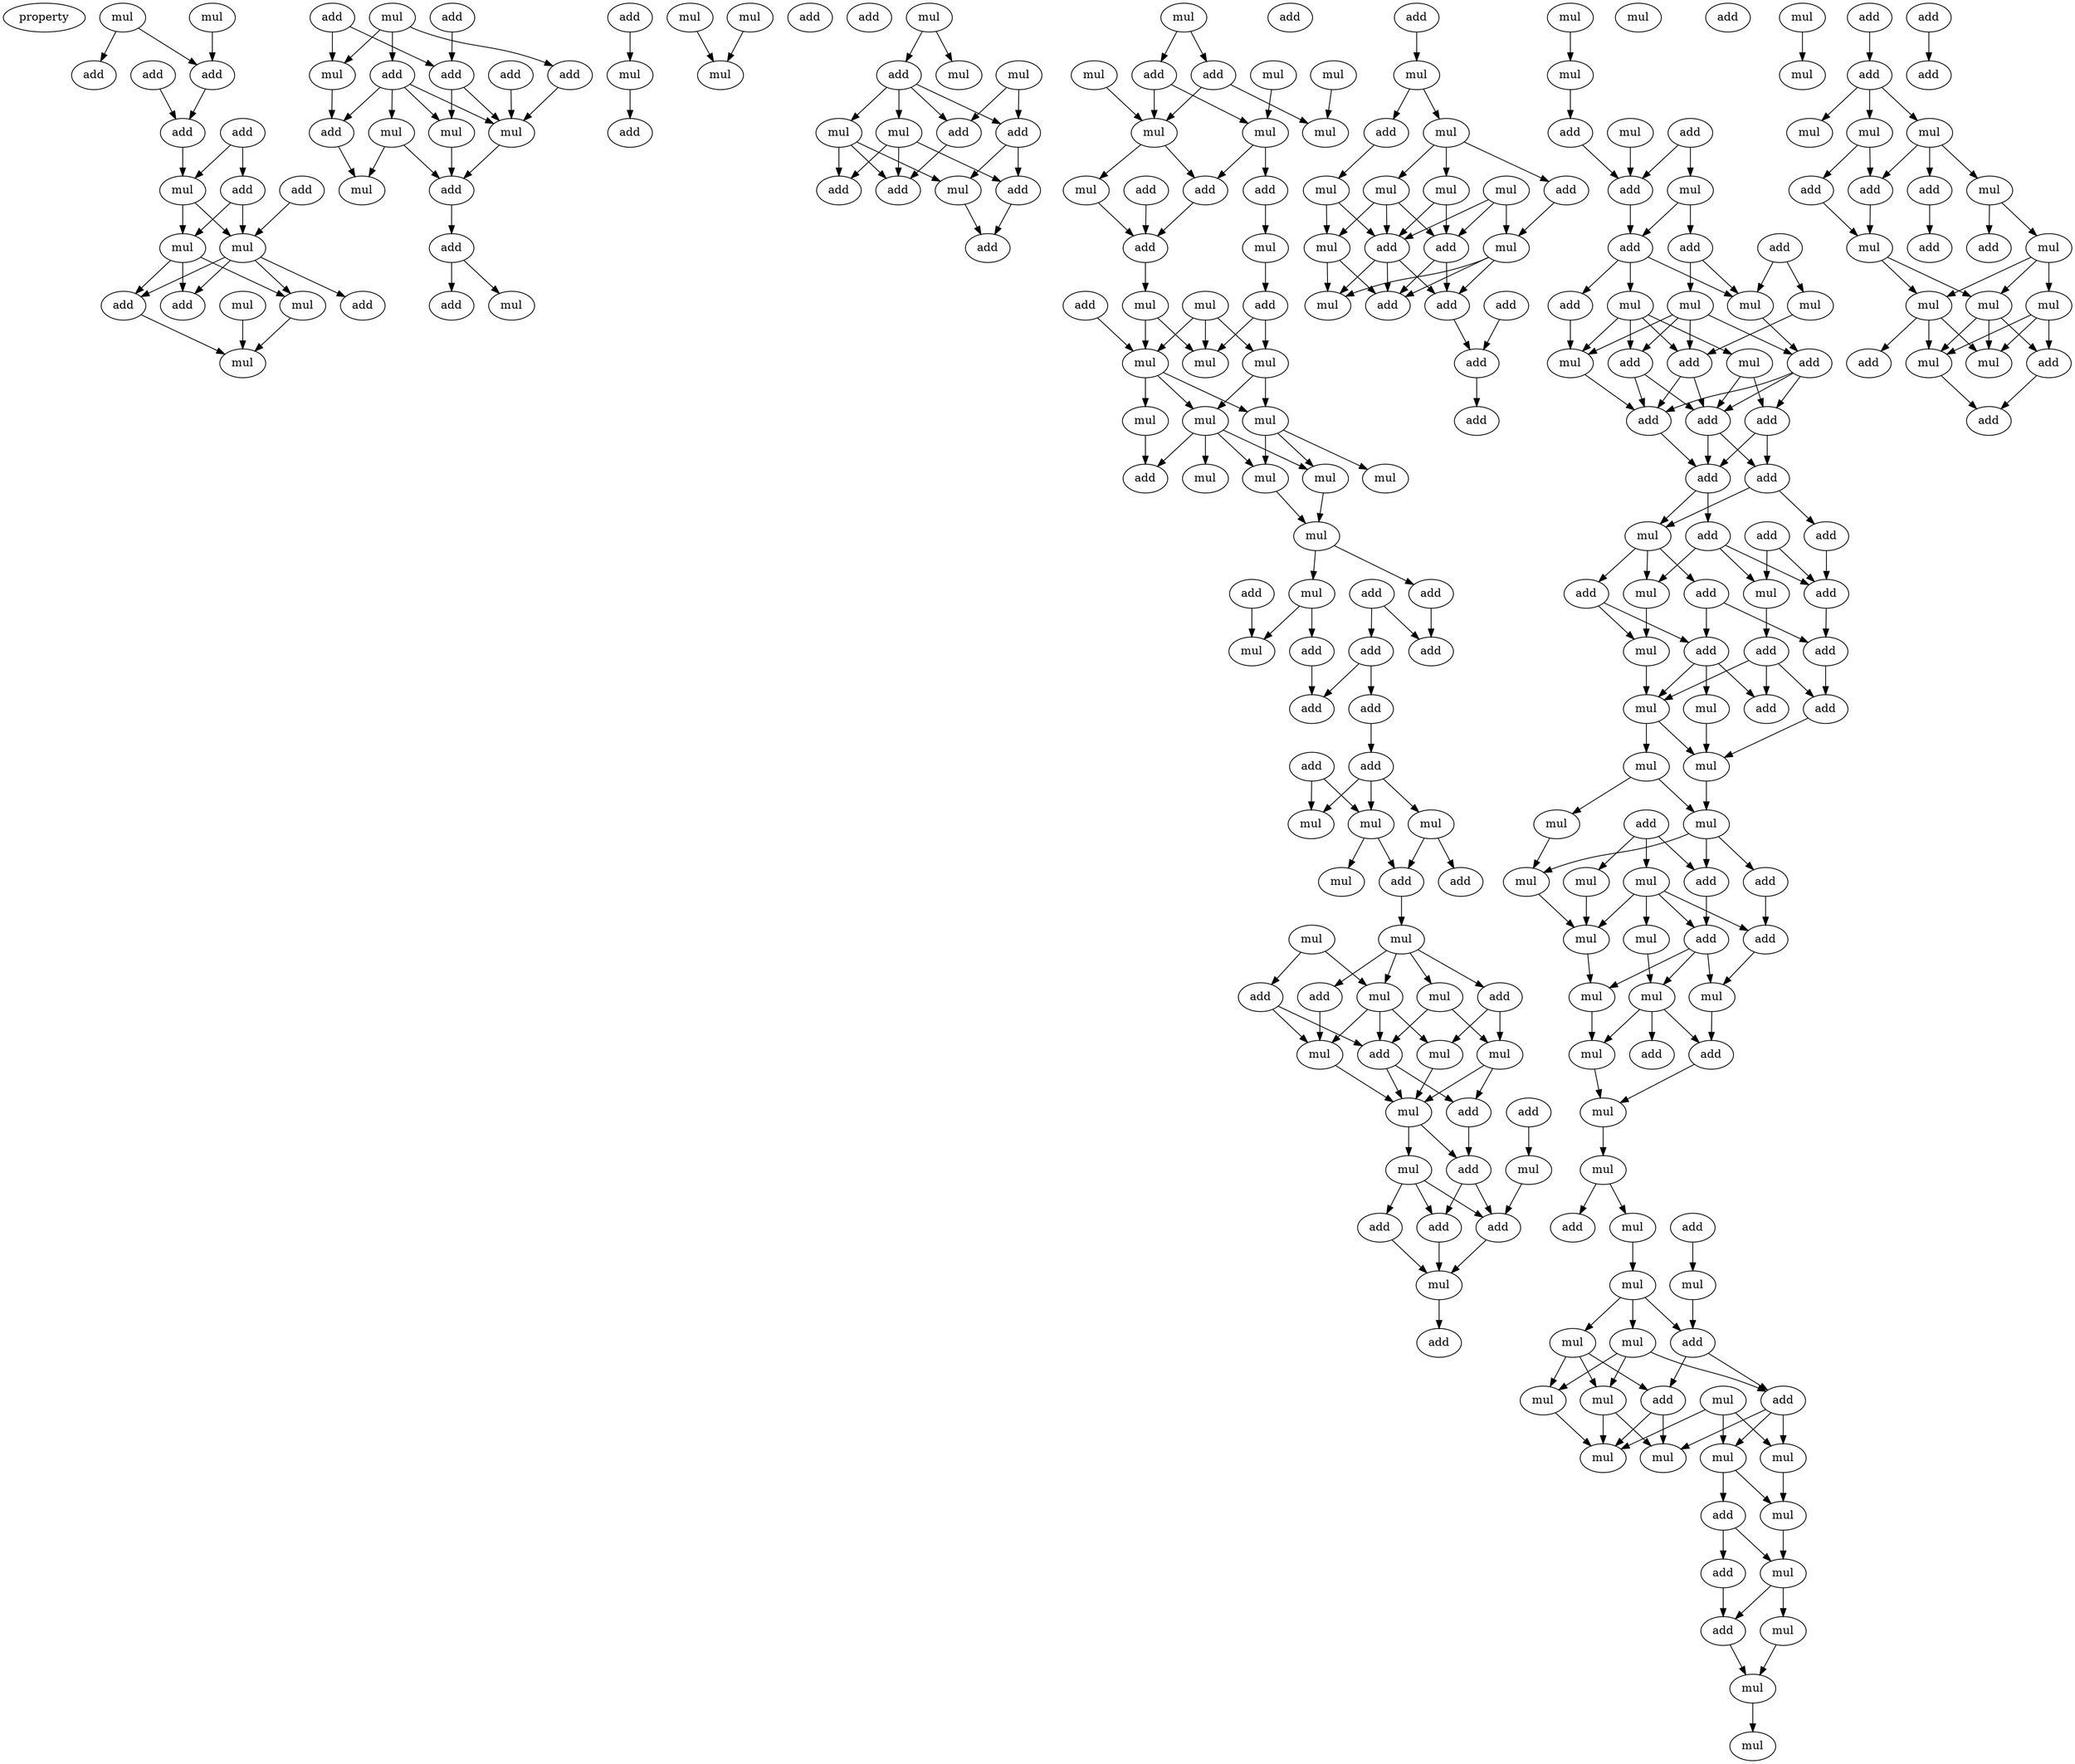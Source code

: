 digraph {
    node [fontcolor=black]
    property [mul=2,lf=1.1]
    0 [ label = mul ];
    1 [ label = mul ];
    2 [ label = add ];
    3 [ label = add ];
    4 [ label = add ];
    5 [ label = add ];
    6 [ label = add ];
    7 [ label = add ];
    8 [ label = add ];
    9 [ label = mul ];
    10 [ label = mul ];
    11 [ label = mul ];
    12 [ label = mul ];
    13 [ label = add ];
    14 [ label = add ];
    15 [ label = mul ];
    16 [ label = add ];
    17 [ label = mul ];
    18 [ label = add ];
    19 [ label = add ];
    20 [ label = mul ];
    21 [ label = mul ];
    22 [ label = add ];
    23 [ label = add ];
    24 [ label = add ];
    25 [ label = add ];
    26 [ label = mul ];
    27 [ label = mul ];
    28 [ label = add ];
    29 [ label = mul ];
    30 [ label = add ];
    31 [ label = mul ];
    32 [ label = add ];
    33 [ label = add ];
    34 [ label = mul ];
    35 [ label = add ];
    36 [ label = mul ];
    37 [ label = mul ];
    38 [ label = add ];
    39 [ label = mul ];
    40 [ label = add ];
    41 [ label = add ];
    42 [ label = mul ];
    43 [ label = mul ];
    44 [ label = mul ];
    45 [ label = add ];
    46 [ label = mul ];
    47 [ label = add ];
    48 [ label = mul ];
    49 [ label = mul ];
    50 [ label = add ];
    51 [ label = add ];
    52 [ label = mul ];
    53 [ label = add ];
    54 [ label = add ];
    55 [ label = add ];
    56 [ label = mul ];
    57 [ label = mul ];
    58 [ label = mul ];
    59 [ label = add ];
    60 [ label = add ];
    61 [ label = mul ];
    62 [ label = mul ];
    63 [ label = mul ];
    64 [ label = mul ];
    65 [ label = add ];
    66 [ label = add ];
    67 [ label = add ];
    68 [ label = mul ];
    69 [ label = add ];
    70 [ label = mul ];
    71 [ label = mul ];
    72 [ label = add ];
    73 [ label = mul ];
    74 [ label = add ];
    75 [ label = mul ];
    76 [ label = mul ];
    77 [ label = mul ];
    78 [ label = mul ];
    79 [ label = mul ];
    80 [ label = mul ];
    81 [ label = mul ];
    82 [ label = add ];
    83 [ label = mul ];
    84 [ label = mul ];
    85 [ label = mul ];
    86 [ label = mul ];
    87 [ label = add ];
    88 [ label = mul ];
    89 [ label = add ];
    90 [ label = add ];
    91 [ label = mul ];
    92 [ label = add ];
    93 [ label = add ];
    94 [ label = add ];
    95 [ label = add ];
    96 [ label = add ];
    97 [ label = add ];
    98 [ label = add ];
    99 [ label = mul ];
    100 [ label = mul ];
    101 [ label = mul ];
    102 [ label = mul ];
    103 [ label = add ];
    104 [ label = add ];
    105 [ label = add ];
    106 [ label = mul ];
    107 [ label = mul ];
    108 [ label = mul ];
    109 [ label = mul ];
    110 [ label = add ];
    111 [ label = add ];
    112 [ label = add ];
    113 [ label = mul ];
    114 [ label = mul ];
    115 [ label = add ];
    116 [ label = mul ];
    117 [ label = mul ];
    118 [ label = add ];
    119 [ label = add ];
    120 [ label = mul ];
    121 [ label = add ];
    122 [ label = mul ];
    123 [ label = add ];
    124 [ label = add ];
    125 [ label = add ];
    126 [ label = mul ];
    127 [ label = add ];
    128 [ label = add ];
    129 [ label = mul ];
    130 [ label = add ];
    131 [ label = mul ];
    132 [ label = add ];
    133 [ label = mul ];
    134 [ label = mul ];
    135 [ label = mul ];
    136 [ label = mul ];
    137 [ label = add ];
    138 [ label = mul ];
    139 [ label = mul ];
    140 [ label = add ];
    141 [ label = mul ];
    142 [ label = add ];
    143 [ label = add ];
    144 [ label = add ];
    145 [ label = add ];
    146 [ label = add ];
    147 [ label = mul ];
    148 [ label = mul ];
    149 [ label = mul ];
    150 [ label = add ];
    151 [ label = add ];
    152 [ label = mul ];
    153 [ label = add ];
    154 [ label = mul ];
    155 [ label = add ];
    156 [ label = add ];
    157 [ label = add ];
    158 [ label = add ];
    159 [ label = add ];
    160 [ label = mul ];
    161 [ label = mul ];
    162 [ label = mul ];
    163 [ label = mul ];
    164 [ label = add ];
    165 [ label = add ];
    166 [ label = add ];
    167 [ label = mul ];
    168 [ label = mul ];
    169 [ label = add ];
    170 [ label = add ];
    171 [ label = add ];
    172 [ label = add ];
    173 [ label = add ];
    174 [ label = add ];
    175 [ label = add ];
    176 [ label = add ];
    177 [ label = mul ];
    178 [ label = add ];
    179 [ label = mul ];
    180 [ label = add ];
    181 [ label = add ];
    182 [ label = mul ];
    183 [ label = add ];
    184 [ label = mul ];
    185 [ label = add ];
    186 [ label = add ];
    187 [ label = mul ];
    188 [ label = add ];
    189 [ label = add ];
    190 [ label = mul ];
    191 [ label = mul ];
    192 [ label = mul ];
    193 [ label = add ];
    194 [ label = mul ];
    195 [ label = mul ];
    196 [ label = add ];
    197 [ label = mul ];
    198 [ label = mul ];
    199 [ label = mul ];
    200 [ label = add ];
    201 [ label = mul ];
    202 [ label = add ];
    203 [ label = mul ];
    204 [ label = add ];
    205 [ label = mul ];
    206 [ label = mul ];
    207 [ label = mul ];
    208 [ label = mul ];
    209 [ label = add ];
    210 [ label = add ];
    211 [ label = mul ];
    212 [ label = mul ];
    213 [ label = mul ];
    214 [ label = mul ];
    215 [ label = add ];
    216 [ label = mul ];
    217 [ label = add ];
    218 [ label = mul ];
    219 [ label = mul ];
    220 [ label = mul ];
    221 [ label = mul ];
    222 [ label = add ];
    223 [ label = mul ];
    224 [ label = mul ];
    225 [ label = mul ];
    226 [ label = add ];
    227 [ label = add ];
    228 [ label = mul ];
    229 [ label = mul ];
    230 [ label = mul ];
    231 [ label = mul ];
    232 [ label = add ];
    233 [ label = mul ];
    234 [ label = mul ];
    235 [ label = add ];
    236 [ label = mul ];
    237 [ label = add ];
    238 [ label = mul ];
    239 [ label = mul ];
    240 [ label = add ];
    241 [ label = add ];
    242 [ label = mul ];
    243 [ label = mul ];
    244 [ label = mul ];
    245 [ label = add ];
    246 [ label = add ];
    247 [ label = add ];
    248 [ label = mul ];
    249 [ label = add ];
    250 [ label = mul ];
    251 [ label = mul ];
    252 [ label = add ];
    253 [ label = mul ];
    254 [ label = mul ];
    255 [ label = mul ];
    256 [ label = mul ];
    257 [ label = mul ];
    258 [ label = add ];
    259 [ label = add ];
    260 [ label = add ];
    261 [ label = add ];
    262 [ label = add ];
    0 -> 2 [ name = 0 ];
    0 -> 3 [ name = 1 ];
    1 -> 3 [ name = 2 ];
    3 -> 6 [ name = 3 ];
    4 -> 6 [ name = 4 ];
    5 -> 8 [ name = 5 ];
    5 -> 9 [ name = 6 ];
    6 -> 9 [ name = 7 ];
    7 -> 11 [ name = 8 ];
    8 -> 10 [ name = 9 ];
    8 -> 11 [ name = 10 ];
    9 -> 10 [ name = 11 ];
    9 -> 11 [ name = 12 ];
    10 -> 12 [ name = 13 ];
    10 -> 13 [ name = 14 ];
    10 -> 14 [ name = 15 ];
    11 -> 12 [ name = 16 ];
    11 -> 13 [ name = 17 ];
    11 -> 14 [ name = 18 ];
    11 -> 16 [ name = 19 ];
    12 -> 17 [ name = 20 ];
    14 -> 17 [ name = 21 ];
    15 -> 17 [ name = 22 ];
    18 -> 21 [ name = 23 ];
    18 -> 24 [ name = 24 ];
    19 -> 24 [ name = 25 ];
    20 -> 21 [ name = 26 ];
    20 -> 22 [ name = 27 ];
    20 -> 25 [ name = 28 ];
    21 -> 28 [ name = 29 ];
    22 -> 29 [ name = 30 ];
    23 -> 29 [ name = 31 ];
    24 -> 26 [ name = 32 ];
    24 -> 29 [ name = 33 ];
    25 -> 26 [ name = 34 ];
    25 -> 27 [ name = 35 ];
    25 -> 28 [ name = 36 ];
    25 -> 29 [ name = 37 ];
    26 -> 30 [ name = 38 ];
    27 -> 30 [ name = 39 ];
    27 -> 31 [ name = 40 ];
    28 -> 31 [ name = 41 ];
    29 -> 30 [ name = 42 ];
    30 -> 32 [ name = 43 ];
    32 -> 33 [ name = 44 ];
    32 -> 34 [ name = 45 ];
    35 -> 36 [ name = 46 ];
    36 -> 40 [ name = 47 ];
    37 -> 42 [ name = 48 ];
    39 -> 42 [ name = 49 ];
    43 -> 44 [ name = 50 ];
    43 -> 45 [ name = 51 ];
    45 -> 47 [ name = 52 ];
    45 -> 48 [ name = 53 ];
    45 -> 49 [ name = 54 ];
    45 -> 50 [ name = 55 ];
    46 -> 47 [ name = 56 ];
    46 -> 50 [ name = 57 ];
    47 -> 52 [ name = 58 ];
    47 -> 54 [ name = 59 ];
    48 -> 51 [ name = 60 ];
    48 -> 53 [ name = 61 ];
    48 -> 54 [ name = 62 ];
    49 -> 51 [ name = 63 ];
    49 -> 52 [ name = 64 ];
    49 -> 53 [ name = 65 ];
    50 -> 51 [ name = 66 ];
    52 -> 55 [ name = 67 ];
    54 -> 55 [ name = 68 ];
    56 -> 59 [ name = 69 ];
    56 -> 60 [ name = 70 ];
    57 -> 63 [ name = 71 ];
    58 -> 62 [ name = 72 ];
    59 -> 62 [ name = 73 ];
    59 -> 63 [ name = 74 ];
    60 -> 62 [ name = 75 ];
    60 -> 64 [ name = 76 ];
    61 -> 64 [ name = 77 ];
    62 -> 66 [ name = 78 ];
    62 -> 68 [ name = 79 ];
    64 -> 65 [ name = 80 ];
    64 -> 66 [ name = 81 ];
    65 -> 70 [ name = 82 ];
    66 -> 69 [ name = 83 ];
    67 -> 69 [ name = 84 ];
    68 -> 69 [ name = 85 ];
    69 -> 71 [ name = 86 ];
    70 -> 72 [ name = 87 ];
    71 -> 76 [ name = 88 ];
    71 -> 77 [ name = 89 ];
    72 -> 75 [ name = 90 ];
    72 -> 77 [ name = 91 ];
    73 -> 75 [ name = 92 ];
    73 -> 76 [ name = 93 ];
    73 -> 77 [ name = 94 ];
    74 -> 76 [ name = 95 ];
    75 -> 79 [ name = 96 ];
    75 -> 80 [ name = 97 ];
    76 -> 78 [ name = 98 ];
    76 -> 79 [ name = 99 ];
    76 -> 80 [ name = 100 ];
    78 -> 82 [ name = 101 ];
    79 -> 81 [ name = 102 ];
    79 -> 82 [ name = 103 ];
    79 -> 84 [ name = 104 ];
    79 -> 85 [ name = 105 ];
    80 -> 81 [ name = 106 ];
    80 -> 83 [ name = 107 ];
    80 -> 85 [ name = 108 ];
    81 -> 86 [ name = 109 ];
    85 -> 86 [ name = 110 ];
    86 -> 88 [ name = 111 ];
    86 -> 90 [ name = 112 ];
    87 -> 92 [ name = 113 ];
    87 -> 94 [ name = 114 ];
    88 -> 91 [ name = 115 ];
    88 -> 93 [ name = 116 ];
    89 -> 91 [ name = 117 ];
    90 -> 92 [ name = 118 ];
    93 -> 95 [ name = 119 ];
    94 -> 95 [ name = 120 ];
    94 -> 96 [ name = 121 ];
    96 -> 98 [ name = 122 ];
    97 -> 99 [ name = 123 ];
    97 -> 100 [ name = 124 ];
    98 -> 99 [ name = 125 ];
    98 -> 100 [ name = 126 ];
    98 -> 101 [ name = 127 ];
    99 -> 102 [ name = 128 ];
    99 -> 104 [ name = 129 ];
    101 -> 104 [ name = 130 ];
    101 -> 105 [ name = 131 ];
    104 -> 106 [ name = 132 ];
    106 -> 108 [ name = 133 ];
    106 -> 109 [ name = 134 ];
    106 -> 110 [ name = 135 ];
    106 -> 111 [ name = 136 ];
    107 -> 108 [ name = 137 ];
    107 -> 112 [ name = 138 ];
    108 -> 113 [ name = 139 ];
    108 -> 114 [ name = 140 ];
    108 -> 115 [ name = 141 ];
    109 -> 115 [ name = 142 ];
    109 -> 116 [ name = 143 ];
    110 -> 114 [ name = 144 ];
    110 -> 116 [ name = 145 ];
    111 -> 113 [ name = 146 ];
    112 -> 113 [ name = 147 ];
    112 -> 115 [ name = 148 ];
    113 -> 117 [ name = 149 ];
    114 -> 117 [ name = 150 ];
    115 -> 117 [ name = 151 ];
    115 -> 119 [ name = 152 ];
    116 -> 117 [ name = 153 ];
    116 -> 119 [ name = 154 ];
    117 -> 121 [ name = 155 ];
    117 -> 122 [ name = 156 ];
    118 -> 120 [ name = 157 ];
    119 -> 121 [ name = 158 ];
    120 -> 125 [ name = 159 ];
    121 -> 124 [ name = 160 ];
    121 -> 125 [ name = 161 ];
    122 -> 123 [ name = 162 ];
    122 -> 124 [ name = 163 ];
    122 -> 125 [ name = 164 ];
    123 -> 126 [ name = 165 ];
    124 -> 126 [ name = 166 ];
    125 -> 126 [ name = 167 ];
    126 -> 127 [ name = 168 ];
    128 -> 129 [ name = 169 ];
    129 -> 130 [ name = 170 ];
    129 -> 131 [ name = 171 ];
    130 -> 136 [ name = 172 ];
    131 -> 132 [ name = 173 ];
    131 -> 133 [ name = 174 ];
    131 -> 134 [ name = 175 ];
    132 -> 139 [ name = 176 ];
    133 -> 137 [ name = 177 ];
    133 -> 138 [ name = 178 ];
    133 -> 140 [ name = 179 ];
    134 -> 137 [ name = 180 ];
    134 -> 140 [ name = 181 ];
    135 -> 137 [ name = 182 ];
    135 -> 139 [ name = 183 ];
    135 -> 140 [ name = 184 ];
    136 -> 138 [ name = 185 ];
    136 -> 140 [ name = 186 ];
    137 -> 142 [ name = 187 ];
    137 -> 143 [ name = 188 ];
    138 -> 141 [ name = 189 ];
    138 -> 142 [ name = 190 ];
    139 -> 141 [ name = 191 ];
    139 -> 142 [ name = 192 ];
    139 -> 143 [ name = 193 ];
    140 -> 141 [ name = 194 ];
    140 -> 142 [ name = 195 ];
    140 -> 143 [ name = 196 ];
    143 -> 145 [ name = 197 ];
    144 -> 145 [ name = 198 ];
    145 -> 146 [ name = 199 ];
    147 -> 149 [ name = 200 ];
    149 -> 151 [ name = 201 ];
    150 -> 154 [ name = 202 ];
    150 -> 155 [ name = 203 ];
    151 -> 155 [ name = 204 ];
    152 -> 155 [ name = 205 ];
    154 -> 157 [ name = 206 ];
    154 -> 158 [ name = 207 ];
    155 -> 158 [ name = 208 ];
    156 -> 160 [ name = 209 ];
    156 -> 162 [ name = 210 ];
    157 -> 160 [ name = 211 ];
    157 -> 163 [ name = 212 ];
    158 -> 159 [ name = 213 ];
    158 -> 160 [ name = 214 ];
    158 -> 161 [ name = 215 ];
    159 -> 167 [ name = 216 ];
    160 -> 164 [ name = 217 ];
    161 -> 165 [ name = 218 ];
    161 -> 166 [ name = 219 ];
    161 -> 167 [ name = 220 ];
    161 -> 168 [ name = 221 ];
    162 -> 165 [ name = 222 ];
    163 -> 164 [ name = 223 ];
    163 -> 165 [ name = 224 ];
    163 -> 166 [ name = 225 ];
    163 -> 167 [ name = 226 ];
    164 -> 169 [ name = 227 ];
    164 -> 170 [ name = 228 ];
    164 -> 171 [ name = 229 ];
    165 -> 169 [ name = 230 ];
    165 -> 170 [ name = 231 ];
    166 -> 169 [ name = 232 ];
    166 -> 170 [ name = 233 ];
    167 -> 169 [ name = 234 ];
    168 -> 170 [ name = 235 ];
    168 -> 171 [ name = 236 ];
    169 -> 173 [ name = 237 ];
    170 -> 172 [ name = 238 ];
    170 -> 173 [ name = 239 ];
    171 -> 172 [ name = 240 ];
    171 -> 173 [ name = 241 ];
    172 -> 174 [ name = 242 ];
    172 -> 177 [ name = 243 ];
    173 -> 175 [ name = 244 ];
    173 -> 177 [ name = 245 ];
    174 -> 180 [ name = 246 ];
    175 -> 179 [ name = 247 ];
    175 -> 180 [ name = 248 ];
    175 -> 182 [ name = 249 ];
    176 -> 179 [ name = 250 ];
    176 -> 180 [ name = 251 ];
    177 -> 178 [ name = 252 ];
    177 -> 181 [ name = 253 ];
    177 -> 182 [ name = 254 ];
    178 -> 184 [ name = 255 ];
    178 -> 186 [ name = 256 ];
    179 -> 183 [ name = 257 ];
    180 -> 185 [ name = 258 ];
    181 -> 185 [ name = 259 ];
    181 -> 186 [ name = 260 ];
    182 -> 184 [ name = 261 ];
    183 -> 188 [ name = 262 ];
    183 -> 189 [ name = 263 ];
    183 -> 190 [ name = 264 ];
    184 -> 190 [ name = 265 ];
    185 -> 188 [ name = 266 ];
    186 -> 187 [ name = 267 ];
    186 -> 189 [ name = 268 ];
    186 -> 190 [ name = 269 ];
    187 -> 192 [ name = 270 ];
    188 -> 192 [ name = 271 ];
    190 -> 191 [ name = 272 ];
    190 -> 192 [ name = 273 ];
    191 -> 194 [ name = 274 ];
    191 -> 195 [ name = 275 ];
    192 -> 194 [ name = 276 ];
    193 -> 198 [ name = 277 ];
    193 -> 199 [ name = 278 ];
    193 -> 200 [ name = 279 ];
    194 -> 196 [ name = 280 ];
    194 -> 197 [ name = 281 ];
    194 -> 200 [ name = 282 ];
    195 -> 197 [ name = 283 ];
    196 -> 202 [ name = 284 ];
    197 -> 201 [ name = 285 ];
    198 -> 201 [ name = 286 ];
    199 -> 201 [ name = 287 ];
    199 -> 202 [ name = 288 ];
    199 -> 203 [ name = 289 ];
    199 -> 204 [ name = 290 ];
    200 -> 204 [ name = 291 ];
    201 -> 207 [ name = 292 ];
    202 -> 205 [ name = 293 ];
    203 -> 206 [ name = 294 ];
    204 -> 205 [ name = 295 ];
    204 -> 206 [ name = 296 ];
    204 -> 207 [ name = 297 ];
    205 -> 210 [ name = 298 ];
    206 -> 208 [ name = 299 ];
    206 -> 209 [ name = 300 ];
    206 -> 210 [ name = 301 ];
    207 -> 208 [ name = 302 ];
    208 -> 211 [ name = 303 ];
    210 -> 211 [ name = 304 ];
    211 -> 214 [ name = 305 ];
    212 -> 213 [ name = 306 ];
    214 -> 216 [ name = 307 ];
    214 -> 217 [ name = 308 ];
    215 -> 218 [ name = 309 ];
    216 -> 219 [ name = 310 ];
    218 -> 222 [ name = 311 ];
    219 -> 220 [ name = 312 ];
    219 -> 221 [ name = 313 ];
    219 -> 222 [ name = 314 ];
    220 -> 224 [ name = 315 ];
    220 -> 225 [ name = 316 ];
    220 -> 227 [ name = 317 ];
    221 -> 224 [ name = 318 ];
    221 -> 225 [ name = 319 ];
    221 -> 226 [ name = 320 ];
    222 -> 226 [ name = 321 ];
    222 -> 227 [ name = 322 ];
    223 -> 228 [ name = 323 ];
    223 -> 230 [ name = 324 ];
    223 -> 231 [ name = 325 ];
    224 -> 228 [ name = 326 ];
    225 -> 228 [ name = 327 ];
    225 -> 229 [ name = 328 ];
    226 -> 228 [ name = 329 ];
    226 -> 229 [ name = 330 ];
    227 -> 229 [ name = 331 ];
    227 -> 230 [ name = 332 ];
    227 -> 231 [ name = 333 ];
    230 -> 232 [ name = 334 ];
    230 -> 233 [ name = 335 ];
    231 -> 233 [ name = 336 ];
    232 -> 234 [ name = 337 ];
    232 -> 235 [ name = 338 ];
    233 -> 234 [ name = 339 ];
    234 -> 236 [ name = 340 ];
    234 -> 237 [ name = 341 ];
    235 -> 237 [ name = 342 ];
    236 -> 238 [ name = 343 ];
    237 -> 238 [ name = 344 ];
    238 -> 239 [ name = 345 ];
    240 -> 241 [ name = 346 ];
    241 -> 242 [ name = 347 ];
    241 -> 243 [ name = 348 ];
    241 -> 244 [ name = 349 ];
    243 -> 245 [ name = 350 ];
    243 -> 247 [ name = 351 ];
    244 -> 245 [ name = 352 ];
    244 -> 246 [ name = 353 ];
    244 -> 248 [ name = 354 ];
    245 -> 250 [ name = 355 ];
    246 -> 252 [ name = 356 ];
    247 -> 250 [ name = 357 ];
    248 -> 249 [ name = 358 ];
    248 -> 251 [ name = 359 ];
    250 -> 253 [ name = 360 ];
    250 -> 254 [ name = 361 ];
    251 -> 253 [ name = 362 ];
    251 -> 254 [ name = 363 ];
    251 -> 255 [ name = 364 ];
    253 -> 256 [ name = 365 ];
    253 -> 257 [ name = 366 ];
    253 -> 260 [ name = 367 ];
    254 -> 256 [ name = 368 ];
    254 -> 257 [ name = 369 ];
    254 -> 258 [ name = 370 ];
    255 -> 256 [ name = 371 ];
    255 -> 257 [ name = 372 ];
    255 -> 258 [ name = 373 ];
    256 -> 262 [ name = 374 ];
    258 -> 262 [ name = 375 ];
    259 -> 261 [ name = 376 ];
}
